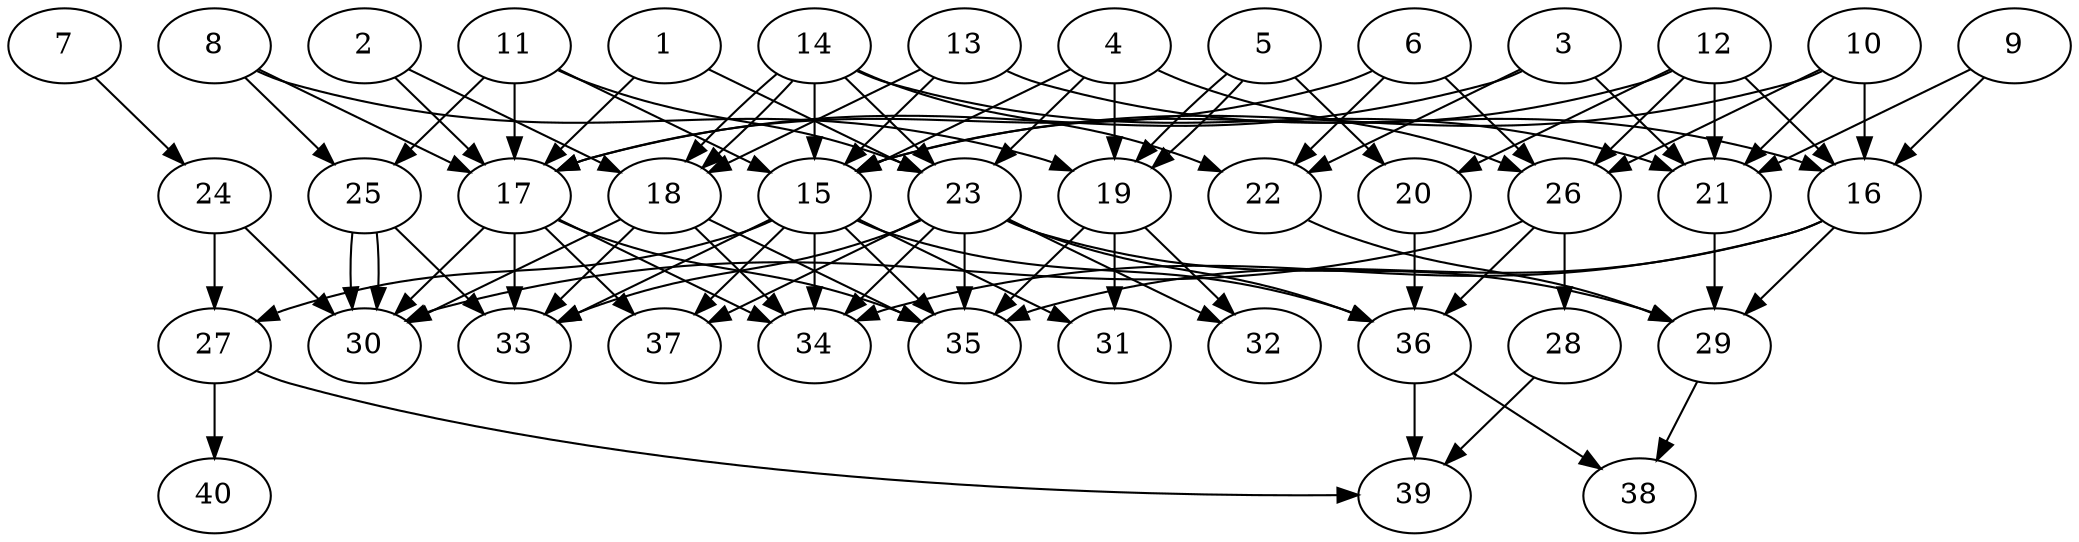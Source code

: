 // DAG automatically generated by daggen at Thu Oct  3 14:06:50 2019
// ./daggen --dot -n 40 --ccr 0.3 --fat 0.7 --regular 0.7 --density 0.5 --mindata 5242880 --maxdata 52428800 
digraph G {
  1 [size="50025813", alpha="0.10", expect_size="15007744"] 
  1 -> 17 [size ="15007744"]
  1 -> 23 [size ="15007744"]
  2 [size="41888427", alpha="0.15", expect_size="12566528"] 
  2 -> 17 [size ="12566528"]
  2 -> 18 [size ="12566528"]
  3 [size="115749547", alpha="0.18", expect_size="34724864"] 
  3 -> 17 [size ="34724864"]
  3 -> 21 [size ="34724864"]
  3 -> 22 [size ="34724864"]
  4 [size="90511360", alpha="0.16", expect_size="27153408"] 
  4 -> 15 [size ="27153408"]
  4 -> 19 [size ="27153408"]
  4 -> 23 [size ="27153408"]
  4 -> 26 [size ="27153408"]
  5 [size="57050453", alpha="0.10", expect_size="17115136"] 
  5 -> 19 [size ="17115136"]
  5 -> 19 [size ="17115136"]
  5 -> 20 [size ="17115136"]
  6 [size="50496853", alpha="0.02", expect_size="15149056"] 
  6 -> 17 [size ="15149056"]
  6 -> 22 [size ="15149056"]
  6 -> 26 [size ="15149056"]
  7 [size="89309867", alpha="0.17", expect_size="26792960"] 
  7 -> 24 [size ="26792960"]
  8 [size="171311787", alpha="0.14", expect_size="51393536"] 
  8 -> 17 [size ="51393536"]
  8 -> 19 [size ="51393536"]
  8 -> 25 [size ="51393536"]
  9 [size="17646933", alpha="0.04", expect_size="5294080"] 
  9 -> 16 [size ="5294080"]
  9 -> 21 [size ="5294080"]
  10 [size="121961813", alpha="0.09", expect_size="36588544"] 
  10 -> 15 [size ="36588544"]
  10 -> 16 [size ="36588544"]
  10 -> 21 [size ="36588544"]
  10 -> 26 [size ="36588544"]
  11 [size="96300373", alpha="0.19", expect_size="28890112"] 
  11 -> 15 [size ="28890112"]
  11 -> 17 [size ="28890112"]
  11 -> 23 [size ="28890112"]
  11 -> 25 [size ="28890112"]
  12 [size="174370133", alpha="0.03", expect_size="52311040"] 
  12 -> 15 [size ="52311040"]
  12 -> 16 [size ="52311040"]
  12 -> 20 [size ="52311040"]
  12 -> 21 [size ="52311040"]
  12 -> 26 [size ="52311040"]
  13 [size="134792533", alpha="0.18", expect_size="40437760"] 
  13 -> 15 [size ="40437760"]
  13 -> 16 [size ="40437760"]
  13 -> 18 [size ="40437760"]
  14 [size="122944853", alpha="0.16", expect_size="36883456"] 
  14 -> 15 [size ="36883456"]
  14 -> 18 [size ="36883456"]
  14 -> 18 [size ="36883456"]
  14 -> 21 [size ="36883456"]
  14 -> 22 [size ="36883456"]
  14 -> 23 [size ="36883456"]
  15 [size="93730133", alpha="0.19", expect_size="28119040"] 
  15 -> 27 [size ="28119040"]
  15 -> 31 [size ="28119040"]
  15 -> 33 [size ="28119040"]
  15 -> 34 [size ="28119040"]
  15 -> 35 [size ="28119040"]
  15 -> 36 [size ="28119040"]
  15 -> 37 [size ="28119040"]
  16 [size="172858027", alpha="0.18", expect_size="51857408"] 
  16 -> 29 [size ="51857408"]
  16 -> 34 [size ="51857408"]
  16 -> 35 [size ="51857408"]
  17 [size="33054720", alpha="0.02", expect_size="9916416"] 
  17 -> 30 [size ="9916416"]
  17 -> 33 [size ="9916416"]
  17 -> 34 [size ="9916416"]
  17 -> 35 [size ="9916416"]
  17 -> 37 [size ="9916416"]
  18 [size="165966507", alpha="0.02", expect_size="49789952"] 
  18 -> 30 [size ="49789952"]
  18 -> 33 [size ="49789952"]
  18 -> 34 [size ="49789952"]
  18 -> 35 [size ="49789952"]
  19 [size="115729067", alpha="0.09", expect_size="34718720"] 
  19 -> 31 [size ="34718720"]
  19 -> 32 [size ="34718720"]
  19 -> 35 [size ="34718720"]
  20 [size="146841600", alpha="0.03", expect_size="44052480"] 
  20 -> 36 [size ="44052480"]
  21 [size="62122667", alpha="0.02", expect_size="18636800"] 
  21 -> 29 [size ="18636800"]
  22 [size="56214187", alpha="0.04", expect_size="16864256"] 
  22 -> 29 [size ="16864256"]
  23 [size="81821013", alpha="0.18", expect_size="24546304"] 
  23 -> 29 [size ="24546304"]
  23 -> 32 [size ="24546304"]
  23 -> 33 [size ="24546304"]
  23 -> 34 [size ="24546304"]
  23 -> 35 [size ="24546304"]
  23 -> 36 [size ="24546304"]
  23 -> 37 [size ="24546304"]
  24 [size="64727040", alpha="0.01", expect_size="19418112"] 
  24 -> 27 [size ="19418112"]
  24 -> 30 [size ="19418112"]
  25 [size="35969707", alpha="0.10", expect_size="10790912"] 
  25 -> 30 [size ="10790912"]
  25 -> 30 [size ="10790912"]
  25 -> 33 [size ="10790912"]
  26 [size="27859627", alpha="0.02", expect_size="8357888"] 
  26 -> 28 [size ="8357888"]
  26 -> 30 [size ="8357888"]
  26 -> 36 [size ="8357888"]
  27 [size="172813653", alpha="0.04", expect_size="51844096"] 
  27 -> 39 [size ="51844096"]
  27 -> 40 [size ="51844096"]
  28 [size="32699733", alpha="0.06", expect_size="9809920"] 
  28 -> 39 [size ="9809920"]
  29 [size="49288533", alpha="0.07", expect_size="14786560"] 
  29 -> 38 [size ="14786560"]
  30 [size="118411947", alpha="0.02", expect_size="35523584"] 
  31 [size="143848107", alpha="0.06", expect_size="43154432"] 
  32 [size="158149973", alpha="0.11", expect_size="47444992"] 
  33 [size="28439893", alpha="0.11", expect_size="8531968"] 
  34 [size="167567360", alpha="0.04", expect_size="50270208"] 
  35 [size="19418453", alpha="0.06", expect_size="5825536"] 
  36 [size="95436800", alpha="0.09", expect_size="28631040"] 
  36 -> 38 [size ="28631040"]
  36 -> 39 [size ="28631040"]
  37 [size="114063360", alpha="0.13", expect_size="34219008"] 
  38 [size="147138560", alpha="0.17", expect_size="44141568"] 
  39 [size="33928533", alpha="0.13", expect_size="10178560"] 
  40 [size="89173333", alpha="0.05", expect_size="26752000"] 
}
